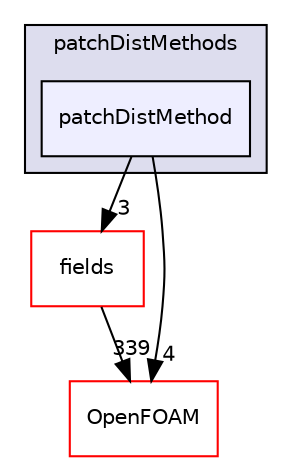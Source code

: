 digraph "src/finiteVolume/fvMesh/wallDist/patchDistMethods/patchDistMethod" {
  bgcolor=transparent;
  compound=true
  node [ fontsize="10", fontname="Helvetica"];
  edge [ labelfontsize="10", labelfontname="Helvetica"];
  subgraph clusterdir_28bd808b48a939f9343efc27d469bf7b {
    graph [ bgcolor="#ddddee", pencolor="black", label="patchDistMethods" fontname="Helvetica", fontsize="10", URL="dir_28bd808b48a939f9343efc27d469bf7b.html"]
  dir_6e324d8445a9fcc15d11be46c4e01c62 [shape=box, label="patchDistMethod", style="filled", fillcolor="#eeeeff", pencolor="black", URL="dir_6e324d8445a9fcc15d11be46c4e01c62.html"];
  }
  dir_25ab4a83a983f7bb7a38b7f63bb141b7 [shape=box label="fields" color="red" URL="dir_25ab4a83a983f7bb7a38b7f63bb141b7.html"];
  dir_c5473ff19b20e6ec4dfe5c310b3778a8 [shape=box label="OpenFOAM" color="red" URL="dir_c5473ff19b20e6ec4dfe5c310b3778a8.html"];
  dir_25ab4a83a983f7bb7a38b7f63bb141b7->dir_c5473ff19b20e6ec4dfe5c310b3778a8 [headlabel="339", labeldistance=1.5 headhref="dir_000906_001929.html"];
  dir_6e324d8445a9fcc15d11be46c4e01c62->dir_25ab4a83a983f7bb7a38b7f63bb141b7 [headlabel="3", labeldistance=1.5 headhref="dir_001138_000906.html"];
  dir_6e324d8445a9fcc15d11be46c4e01c62->dir_c5473ff19b20e6ec4dfe5c310b3778a8 [headlabel="4", labeldistance=1.5 headhref="dir_001138_001929.html"];
}
